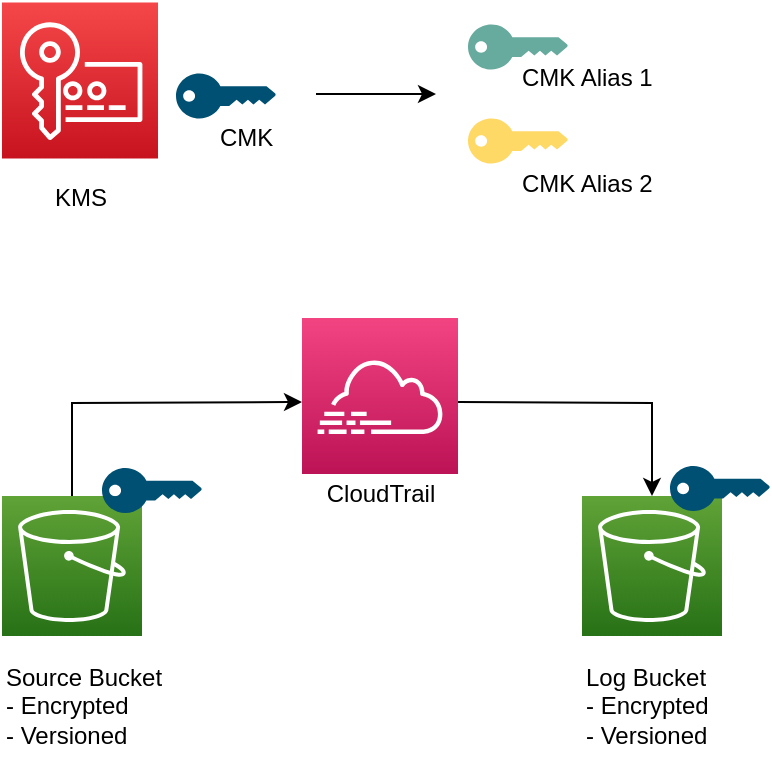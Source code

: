 <mxfile version="14.1.8" type="device"><diagram id="VrJSyCtyyk0UYBWMlAai" name="Page-1"><mxGraphModel dx="1086" dy="806" grid="1" gridSize="10" guides="1" tooltips="1" connect="1" arrows="1" fold="1" page="1" pageScale="1" pageWidth="850" pageHeight="1100" math="0" shadow="0"><root><mxCell id="0"/><mxCell id="1" parent="0"/><mxCell id="77z5uRKux0K7pmdnF5RB-1" value="" style="outlineConnect=0;fontColor=#232F3E;gradientColor=#60A337;gradientDirection=north;fillColor=#277116;strokeColor=#ffffff;dashed=0;verticalLabelPosition=bottom;verticalAlign=top;align=center;html=1;fontSize=12;fontStyle=0;aspect=fixed;shape=mxgraph.aws4.resourceIcon;resIcon=mxgraph.aws4.s3;" parent="1" vertex="1"><mxGeometry x="233" y="509" width="70" height="70" as="geometry"/></mxCell><mxCell id="77z5uRKux0K7pmdnF5RB-2" value="" style="outlineConnect=0;fontColor=#232F3E;gradientColor=#60A337;gradientDirection=north;fillColor=#277116;strokeColor=#ffffff;dashed=0;verticalLabelPosition=bottom;verticalAlign=top;align=center;html=1;fontSize=12;fontStyle=0;aspect=fixed;shape=mxgraph.aws4.resourceIcon;resIcon=mxgraph.aws4.s3;" parent="1" vertex="1"><mxGeometry x="523" y="509" width="70" height="70" as="geometry"/></mxCell><mxCell id="77z5uRKux0K7pmdnF5RB-4" value="Source Bucket&lt;br&gt;- Encrypted&lt;br&gt;- Versioned" style="text;html=1;resizable=0;autosize=1;align=left;verticalAlign=middle;points=[];fillColor=none;strokeColor=none;rounded=0;" parent="1" vertex="1"><mxGeometry x="233" y="589" width="90" height="50" as="geometry"/></mxCell><mxCell id="77z5uRKux0K7pmdnF5RB-8" value="Log Bucket&lt;br&gt;- Encrypted&lt;br&gt;- Versioned" style="text;html=1;resizable=0;autosize=1;align=left;verticalAlign=middle;points=[];fillColor=none;strokeColor=none;rounded=0;" parent="1" vertex="1"><mxGeometry x="523" y="589" width="80" height="50" as="geometry"/></mxCell><mxCell id="L2yyK5-tnHRBnXlMVi-c-1" value="" style="outlineConnect=0;fontColor=#232F3E;gradientColor=#F54749;gradientDirection=north;fillColor=#C7131F;strokeColor=#ffffff;dashed=0;verticalLabelPosition=bottom;verticalAlign=top;align=center;html=1;fontSize=12;fontStyle=0;aspect=fixed;shape=mxgraph.aws4.resourceIcon;resIcon=mxgraph.aws4.key_management_service;" vertex="1" parent="1"><mxGeometry x="233" y="262.25" width="78" height="78" as="geometry"/></mxCell><mxCell id="L2yyK5-tnHRBnXlMVi-c-6" style="edgeStyle=orthogonalEdgeStyle;rounded=0;orthogonalLoop=1;jettySize=auto;html=1;startArrow=classic;startFill=1;endArrow=none;endFill=0;" edge="1" parent="1" target="77z5uRKux0K7pmdnF5RB-1"><mxGeometry relative="1" as="geometry"><mxPoint x="383" y="462" as="sourcePoint"/></mxGeometry></mxCell><mxCell id="L2yyK5-tnHRBnXlMVi-c-7" style="edgeStyle=orthogonalEdgeStyle;rounded=0;orthogonalLoop=1;jettySize=auto;html=1;startArrow=none;startFill=0;endArrow=classic;endFill=1;" edge="1" parent="1" target="77z5uRKux0K7pmdnF5RB-2"><mxGeometry relative="1" as="geometry"><mxPoint x="461" y="462" as="sourcePoint"/></mxGeometry></mxCell><mxCell id="L2yyK5-tnHRBnXlMVi-c-2" value="" style="outlineConnect=0;fontColor=#232F3E;gradientColor=#F34482;gradientDirection=north;fillColor=#BC1356;strokeColor=#ffffff;dashed=0;verticalLabelPosition=bottom;verticalAlign=top;align=center;html=1;fontSize=12;fontStyle=0;aspect=fixed;shape=mxgraph.aws4.resourceIcon;resIcon=mxgraph.aws4.cloudtrail;" vertex="1" parent="1"><mxGeometry x="383" y="420" width="78" height="78" as="geometry"/></mxCell><mxCell id="L2yyK5-tnHRBnXlMVi-c-3" value="" style="points=[[0,0.5,0],[0.24,0,0],[0.5,0.28,0],[0.995,0.475,0],[0.5,0.72,0],[0.24,1,0]];verticalLabelPosition=bottom;html=1;verticalAlign=top;aspect=fixed;align=center;pointerEvents=1;shape=mxgraph.cisco19.key;fillColor=#005073;strokeColor=none;" vertex="1" parent="1"><mxGeometry x="283" y="495" width="50" height="22.5" as="geometry"/></mxCell><mxCell id="L2yyK5-tnHRBnXlMVi-c-8" value="" style="points=[[0,0.5,0],[0.24,0,0],[0.5,0.28,0],[0.995,0.475,0],[0.5,0.72,0],[0.24,1,0]];verticalLabelPosition=bottom;html=1;verticalAlign=top;aspect=fixed;align=center;pointerEvents=1;shape=mxgraph.cisco19.key;fillColor=#005073;strokeColor=none;" vertex="1" parent="1"><mxGeometry x="567" y="494" width="50" height="22.5" as="geometry"/></mxCell><mxCell id="L2yyK5-tnHRBnXlMVi-c-19" style="edgeStyle=orthogonalEdgeStyle;rounded=0;orthogonalLoop=1;jettySize=auto;html=1;startArrow=none;startFill=0;endArrow=classic;endFill=1;" edge="1" parent="1"><mxGeometry relative="1" as="geometry"><mxPoint x="450" y="308" as="targetPoint"/><mxPoint x="390" y="308" as="sourcePoint"/></mxGeometry></mxCell><mxCell id="L2yyK5-tnHRBnXlMVi-c-9" value="" style="points=[[0,0.5,0],[0.24,0,0],[0.5,0.28,0],[0.995,0.475,0],[0.5,0.72,0],[0.24,1,0]];verticalLabelPosition=bottom;html=1;verticalAlign=top;aspect=fixed;align=center;pointerEvents=1;shape=mxgraph.cisco19.key;fillColor=#005073;strokeColor=none;" vertex="1" parent="1"><mxGeometry x="320" y="297.75" width="50" height="22.5" as="geometry"/></mxCell><mxCell id="L2yyK5-tnHRBnXlMVi-c-10" value="CloudTrail" style="text;html=1;resizable=0;autosize=1;align=center;verticalAlign=middle;points=[];fillColor=none;strokeColor=none;rounded=0;" vertex="1" parent="1"><mxGeometry x="387" y="498" width="70" height="20" as="geometry"/></mxCell><mxCell id="L2yyK5-tnHRBnXlMVi-c-11" value="CMK" style="text;html=1;resizable=0;autosize=1;align=left;verticalAlign=middle;points=[];fillColor=none;strokeColor=none;rounded=0;" vertex="1" parent="1"><mxGeometry x="340" y="320.25" width="40" height="20" as="geometry"/></mxCell><mxCell id="L2yyK5-tnHRBnXlMVi-c-18" value="" style="group" vertex="1" connectable="0" parent="1"><mxGeometry x="466" y="273.25" width="105" height="89.5" as="geometry"/></mxCell><mxCell id="L2yyK5-tnHRBnXlMVi-c-12" value="" style="points=[[0,0.5,0],[0.24,0,0],[0.5,0.28,0],[0.995,0.475,0],[0.5,0.72,0],[0.24,1,0]];verticalLabelPosition=bottom;html=1;verticalAlign=top;aspect=fixed;align=center;pointerEvents=1;shape=mxgraph.cisco19.key;strokeColor=none;fillColor=#67AB9F;" vertex="1" parent="L2yyK5-tnHRBnXlMVi-c-18"><mxGeometry width="50" height="22.5" as="geometry"/></mxCell><mxCell id="L2yyK5-tnHRBnXlMVi-c-13" value="" style="points=[[0,0.5,0],[0.24,0,0],[0.5,0.28,0],[0.995,0.475,0],[0.5,0.72,0],[0.24,1,0]];verticalLabelPosition=bottom;html=1;verticalAlign=top;aspect=fixed;align=center;pointerEvents=1;shape=mxgraph.cisco19.key;strokeColor=none;fillColor=#FFD966;" vertex="1" parent="L2yyK5-tnHRBnXlMVi-c-18"><mxGeometry y="47" width="50" height="22.5" as="geometry"/></mxCell><mxCell id="L2yyK5-tnHRBnXlMVi-c-14" value="CMK Alias 1" style="text;html=1;resizable=0;autosize=1;align=left;verticalAlign=middle;points=[];fillColor=none;strokeColor=none;rounded=0;" vertex="1" parent="L2yyK5-tnHRBnXlMVi-c-18"><mxGeometry x="25" y="16.75" width="80" height="20" as="geometry"/></mxCell><mxCell id="L2yyK5-tnHRBnXlMVi-c-15" value="CMK Alias 2" style="text;html=1;resizable=0;autosize=1;align=left;verticalAlign=middle;points=[];fillColor=none;strokeColor=none;rounded=0;" vertex="1" parent="L2yyK5-tnHRBnXlMVi-c-18"><mxGeometry x="25" y="69.5" width="80" height="20" as="geometry"/></mxCell><mxCell id="L2yyK5-tnHRBnXlMVi-c-20" value="KMS" style="text;html=1;resizable=0;autosize=1;align=center;verticalAlign=middle;points=[];fillColor=none;strokeColor=none;rounded=0;" vertex="1" parent="1"><mxGeometry x="252" y="350" width="40" height="20" as="geometry"/></mxCell></root></mxGraphModel></diagram></mxfile>